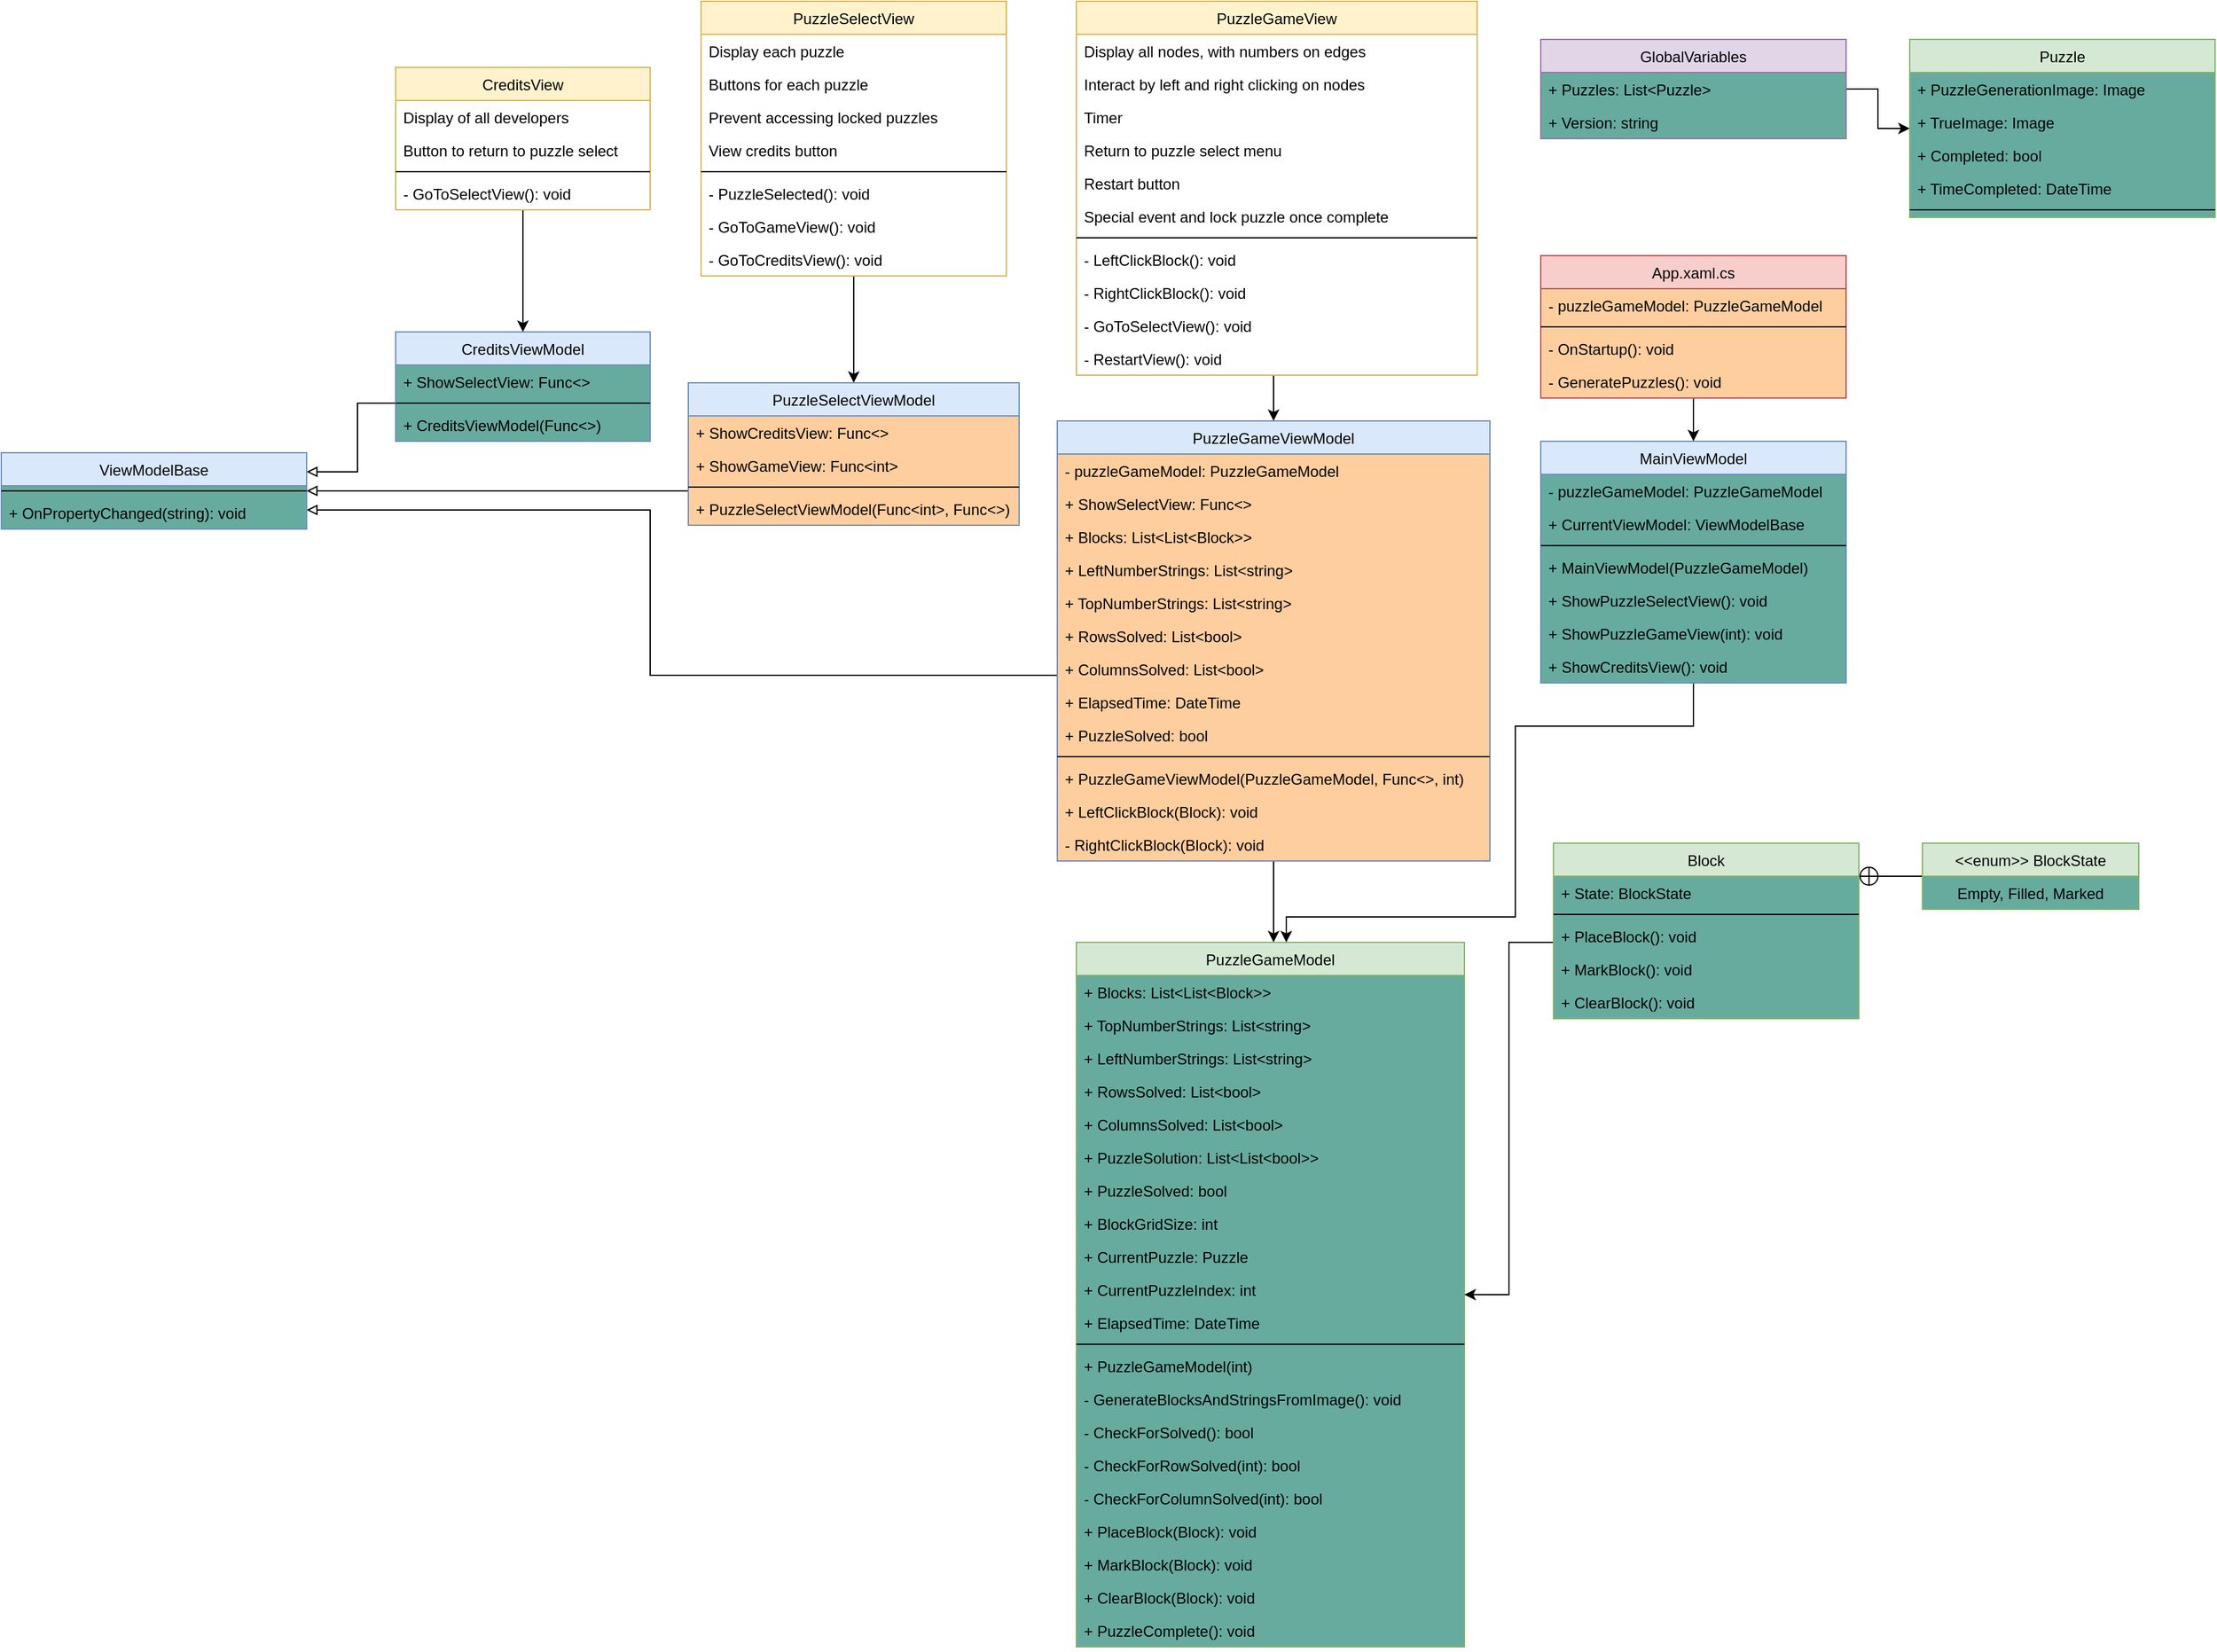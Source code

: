 <mxfile version="14.1.8" type="device"><diagram id="C5RBs43oDa-KdzZeNtuy" name="Page-1"><mxGraphModel dx="2822" dy="833" grid="1" gridSize="10" guides="1" tooltips="1" connect="1" arrows="1" fold="1" page="1" pageScale="1" pageWidth="1400" pageHeight="850" math="0" shadow="0"><root><mxCell id="WIyWlLk6GJQsqaUBKTNV-0"/><mxCell id="WIyWlLk6GJQsqaUBKTNV-1" parent="WIyWlLk6GJQsqaUBKTNV-0"/><mxCell id="A2Olrte9TeR_grcELRQv-78" style="edgeStyle=orthogonalEdgeStyle;rounded=0;orthogonalLoop=1;jettySize=auto;html=1;endArrow=classic;endFill=1;fontColor=#000000;" parent="WIyWlLk6GJQsqaUBKTNV-1" source="zkfFHV4jXpPFQw0GAbJ--17" target="A2Olrte9TeR_grcELRQv-28" edge="1"><mxGeometry relative="1" as="geometry"/></mxCell><mxCell id="zkfFHV4jXpPFQw0GAbJ--17" value="PuzzleSelectView" style="swimlane;fontStyle=0;align=center;verticalAlign=top;childLayout=stackLayout;horizontal=1;startSize=26;horizontalStack=0;resizeParent=1;resizeLast=0;collapsible=1;marginBottom=0;rounded=0;shadow=0;strokeWidth=1;fillColor=#fff2cc;strokeColor=#d6b656;swimlaneFillColor=#FFFFFF;fontColor=#000000;" parent="WIyWlLk6GJQsqaUBKTNV-1" vertex="1"><mxGeometry x="280" y="10" width="240" height="216" as="geometry"><mxRectangle x="550" y="140" width="160" height="26" as="alternateBounds"/></mxGeometry></mxCell><mxCell id="A2Olrte9TeR_grcELRQv-19" value="Display each puzzle" style="text;align=left;verticalAlign=top;spacingLeft=4;spacingRight=4;overflow=hidden;rotatable=0;points=[[0,0.5],[1,0.5]];portConstraint=eastwest;rounded=0;shadow=0;html=0;fontColor=#000000;" parent="zkfFHV4jXpPFQw0GAbJ--17" vertex="1"><mxGeometry y="26" width="240" height="26" as="geometry"/></mxCell><mxCell id="zkfFHV4jXpPFQw0GAbJ--22" value="Buttons for each puzzle" style="text;align=left;verticalAlign=top;spacingLeft=4;spacingRight=4;overflow=hidden;rotatable=0;points=[[0,0.5],[1,0.5]];portConstraint=eastwest;rounded=0;shadow=0;html=0;fontColor=#000000;" parent="zkfFHV4jXpPFQw0GAbJ--17" vertex="1"><mxGeometry y="52" width="240" height="26" as="geometry"/></mxCell><mxCell id="A2Olrte9TeR_grcELRQv-10" value="Prevent accessing locked puzzles" style="text;align=left;verticalAlign=top;spacingLeft=4;spacingRight=4;overflow=hidden;rotatable=0;points=[[0,0.5],[1,0.5]];portConstraint=eastwest;rounded=0;shadow=0;html=0;fontColor=#000000;" parent="zkfFHV4jXpPFQw0GAbJ--17" vertex="1"><mxGeometry y="78" width="240" height="26" as="geometry"/></mxCell><mxCell id="A2Olrte9TeR_grcELRQv-9" value="View credits button" style="text;align=left;verticalAlign=top;spacingLeft=4;spacingRight=4;overflow=hidden;rotatable=0;points=[[0,0.5],[1,0.5]];portConstraint=eastwest;rounded=0;shadow=0;html=0;fontColor=#000000;" parent="zkfFHV4jXpPFQw0GAbJ--17" vertex="1"><mxGeometry y="104" width="240" height="26" as="geometry"/></mxCell><mxCell id="zkfFHV4jXpPFQw0GAbJ--23" value="" style="line;html=1;strokeWidth=1;align=left;verticalAlign=middle;spacingTop=-1;spacingLeft=3;spacingRight=3;rotatable=0;labelPosition=right;points=[];portConstraint=eastwest;fontColor=#000000;" parent="zkfFHV4jXpPFQw0GAbJ--17" vertex="1"><mxGeometry y="130" width="240" height="8" as="geometry"/></mxCell><mxCell id="A2Olrte9TeR_grcELRQv-31" value="- PuzzleSelected(): void" style="text;align=left;verticalAlign=top;spacingLeft=4;spacingRight=4;overflow=hidden;rotatable=0;points=[[0,0.5],[1,0.5]];portConstraint=eastwest;rounded=0;shadow=0;html=0;fontColor=#000000;" parent="zkfFHV4jXpPFQw0GAbJ--17" vertex="1"><mxGeometry y="138" width="240" height="26" as="geometry"/></mxCell><mxCell id="FOwEq_T3VrUJt2BuHE4M-60" value="- GoToGameView(): void" style="text;align=left;verticalAlign=top;spacingLeft=4;spacingRight=4;overflow=hidden;rotatable=0;points=[[0,0.5],[1,0.5]];portConstraint=eastwest;rounded=0;shadow=0;html=0;fontColor=#000000;" parent="zkfFHV4jXpPFQw0GAbJ--17" vertex="1"><mxGeometry y="164" width="240" height="26" as="geometry"/></mxCell><mxCell id="FOwEq_T3VrUJt2BuHE4M-59" value="- GoToCreditsView(): void" style="text;align=left;verticalAlign=top;spacingLeft=4;spacingRight=4;overflow=hidden;rotatable=0;points=[[0,0.5],[1,0.5]];portConstraint=eastwest;rounded=0;shadow=0;html=0;fontColor=#000000;" parent="zkfFHV4jXpPFQw0GAbJ--17" vertex="1"><mxGeometry y="190" width="240" height="26" as="geometry"/></mxCell><mxCell id="FOwEq_T3VrUJt2BuHE4M-18" style="edgeStyle=orthogonalEdgeStyle;rounded=0;orthogonalLoop=1;jettySize=auto;html=1;entryX=1;entryY=0.25;entryDx=0;entryDy=0;endArrow=block;endFill=0;" parent="WIyWlLk6GJQsqaUBKTNV-1" source="A2Olrte9TeR_grcELRQv-0" target="FOwEq_T3VrUJt2BuHE4M-5" edge="1"><mxGeometry relative="1" as="geometry"><Array as="points"><mxPoint x="10" y="326"/><mxPoint x="10" y="380"/></Array></mxGeometry></mxCell><mxCell id="A2Olrte9TeR_grcELRQv-0" value="CreditsViewModel" style="swimlane;fontStyle=0;align=center;verticalAlign=top;childLayout=stackLayout;horizontal=1;startSize=26;horizontalStack=0;resizeParent=1;resizeLast=0;collapsible=1;marginBottom=0;rounded=0;shadow=0;strokeWidth=1;fillColor=#dae8fc;strokeColor=#6c8ebf;swimlaneFillColor=#67AB9F;fontColor=#000000;" parent="WIyWlLk6GJQsqaUBKTNV-1" vertex="1"><mxGeometry x="40" y="270" width="200" height="86" as="geometry"><mxRectangle x="550" y="140" width="160" height="26" as="alternateBounds"/></mxGeometry></mxCell><mxCell id="FOwEq_T3VrUJt2BuHE4M-63" value="+ ShowSelectView: Func&lt;&gt;" style="text;align=left;verticalAlign=top;spacingLeft=4;spacingRight=4;overflow=hidden;rotatable=0;points=[[0,0.5],[1,0.5]];portConstraint=eastwest;rounded=0;shadow=0;html=0;fontColor=#000000;" parent="A2Olrte9TeR_grcELRQv-0" vertex="1"><mxGeometry y="26" width="200" height="26" as="geometry"/></mxCell><mxCell id="A2Olrte9TeR_grcELRQv-6" value="" style="line;html=1;strokeWidth=1;align=left;verticalAlign=middle;spacingTop=-1;spacingLeft=3;spacingRight=3;rotatable=0;labelPosition=right;points=[];portConstraint=eastwest;fontColor=#000000;" parent="A2Olrte9TeR_grcELRQv-0" vertex="1"><mxGeometry y="52" width="200" height="8" as="geometry"/></mxCell><mxCell id="FOwEq_T3VrUJt2BuHE4M-41" value="+ CreditsViewModel(Func&lt;&gt;)" style="text;align=left;verticalAlign=top;spacingLeft=4;spacingRight=4;overflow=hidden;rotatable=0;points=[[0,0.5],[1,0.5]];portConstraint=eastwest;rounded=0;shadow=0;html=0;fontColor=#000000;" parent="A2Olrte9TeR_grcELRQv-0" vertex="1"><mxGeometry y="60" width="200" height="26" as="geometry"/></mxCell><mxCell id="A2Olrte9TeR_grcELRQv-77" style="edgeStyle=orthogonalEdgeStyle;rounded=0;orthogonalLoop=1;jettySize=auto;html=1;endArrow=classic;endFill=1;fontColor=#000000;" parent="WIyWlLk6GJQsqaUBKTNV-1" source="A2Olrte9TeR_grcELRQv-12" target="A2Olrte9TeR_grcELRQv-0" edge="1"><mxGeometry relative="1" as="geometry"/></mxCell><mxCell id="A2Olrte9TeR_grcELRQv-12" value="CreditsView" style="swimlane;fontStyle=0;align=center;verticalAlign=top;childLayout=stackLayout;horizontal=1;startSize=26;horizontalStack=0;resizeParent=1;resizeLast=0;collapsible=1;marginBottom=0;rounded=0;shadow=0;strokeWidth=1;fillColor=#fff2cc;strokeColor=#d6b656;swimlaneFillColor=#FFFFFF;fontColor=#000000;" parent="WIyWlLk6GJQsqaUBKTNV-1" vertex="1"><mxGeometry x="40" y="62" width="200" height="112" as="geometry"><mxRectangle x="550" y="140" width="160" height="26" as="alternateBounds"/></mxGeometry></mxCell><mxCell id="A2Olrte9TeR_grcELRQv-18" value="Display of all developers" style="text;align=left;verticalAlign=top;spacingLeft=4;spacingRight=4;overflow=hidden;rotatable=0;points=[[0,0.5],[1,0.5]];portConstraint=eastwest;rounded=0;shadow=0;html=0;fontColor=#000000;" parent="A2Olrte9TeR_grcELRQv-12" vertex="1"><mxGeometry y="26" width="200" height="26" as="geometry"/></mxCell><mxCell id="A2Olrte9TeR_grcELRQv-13" value="Button to return to puzzle select" style="text;align=left;verticalAlign=top;spacingLeft=4;spacingRight=4;overflow=hidden;rotatable=0;points=[[0,0.5],[1,0.5]];portConstraint=eastwest;rounded=0;shadow=0;html=0;fontColor=#000000;" parent="A2Olrte9TeR_grcELRQv-12" vertex="1"><mxGeometry y="52" width="200" height="26" as="geometry"/></mxCell><mxCell id="A2Olrte9TeR_grcELRQv-17" value="" style="line;html=1;strokeWidth=1;align=left;verticalAlign=middle;spacingTop=-1;spacingLeft=3;spacingRight=3;rotatable=0;labelPosition=right;points=[];portConstraint=eastwest;fontColor=#000000;" parent="A2Olrte9TeR_grcELRQv-12" vertex="1"><mxGeometry y="78" width="200" height="8" as="geometry"/></mxCell><mxCell id="FOwEq_T3VrUJt2BuHE4M-58" value="- GoToSelectView(): void" style="text;align=left;verticalAlign=top;spacingLeft=4;spacingRight=4;overflow=hidden;rotatable=0;points=[[0,0.5],[1,0.5]];portConstraint=eastwest;rounded=0;shadow=0;html=0;fontColor=#000000;" parent="A2Olrte9TeR_grcELRQv-12" vertex="1"><mxGeometry y="86" width="200" height="26" as="geometry"/></mxCell><mxCell id="A2Olrte9TeR_grcELRQv-74" style="edgeStyle=orthogonalEdgeStyle;rounded=0;orthogonalLoop=1;jettySize=auto;html=1;endArrow=classic;endFill=1;fontColor=#000000;" parent="WIyWlLk6GJQsqaUBKTNV-1" source="A2Olrte9TeR_grcELRQv-20" target="A2Olrte9TeR_grcELRQv-34" edge="1"><mxGeometry relative="1" as="geometry"><Array as="points"><mxPoint x="730" y="320"/><mxPoint x="730" y="320"/></Array></mxGeometry></mxCell><mxCell id="A2Olrte9TeR_grcELRQv-20" value="PuzzleGameView" style="swimlane;fontStyle=0;align=center;verticalAlign=top;childLayout=stackLayout;horizontal=1;startSize=26;horizontalStack=0;resizeParent=1;resizeLast=0;collapsible=1;marginBottom=0;rounded=0;shadow=0;strokeWidth=1;fillColor=#fff2cc;strokeColor=#d6b656;swimlaneFillColor=#FFFFFF;fontColor=#000000;" parent="WIyWlLk6GJQsqaUBKTNV-1" vertex="1"><mxGeometry x="575" y="10" width="315" height="294" as="geometry"><mxRectangle x="550" y="140" width="160" height="26" as="alternateBounds"/></mxGeometry></mxCell><mxCell id="A2Olrte9TeR_grcELRQv-21" value="Display all nodes, with numbers on edges" style="text;align=left;verticalAlign=top;spacingLeft=4;spacingRight=4;overflow=hidden;rotatable=0;points=[[0,0.5],[1,0.5]];portConstraint=eastwest;rounded=0;shadow=0;html=0;fontColor=#000000;" parent="A2Olrte9TeR_grcELRQv-20" vertex="1"><mxGeometry y="26" width="315" height="26" as="geometry"/></mxCell><mxCell id="A2Olrte9TeR_grcELRQv-22" value="Interact by left and right clicking on nodes" style="text;align=left;verticalAlign=top;spacingLeft=4;spacingRight=4;overflow=hidden;rotatable=0;points=[[0,0.5],[1,0.5]];portConstraint=eastwest;rounded=0;shadow=0;html=0;fontColor=#000000;" parent="A2Olrte9TeR_grcELRQv-20" vertex="1"><mxGeometry y="52" width="315" height="26" as="geometry"/></mxCell><mxCell id="A2Olrte9TeR_grcELRQv-23" value="Timer" style="text;align=left;verticalAlign=top;spacingLeft=4;spacingRight=4;overflow=hidden;rotatable=0;points=[[0,0.5],[1,0.5]];portConstraint=eastwest;rounded=0;shadow=0;html=0;fontColor=#000000;" parent="A2Olrte9TeR_grcELRQv-20" vertex="1"><mxGeometry y="78" width="315" height="26" as="geometry"/></mxCell><mxCell id="A2Olrte9TeR_grcELRQv-24" value="Return to puzzle select menu" style="text;align=left;verticalAlign=top;spacingLeft=4;spacingRight=4;overflow=hidden;rotatable=0;points=[[0,0.5],[1,0.5]];portConstraint=eastwest;rounded=0;shadow=0;html=0;fontColor=#000000;" parent="A2Olrte9TeR_grcELRQv-20" vertex="1"><mxGeometry y="104" width="315" height="26" as="geometry"/></mxCell><mxCell id="A2Olrte9TeR_grcELRQv-25" value="Restart button" style="text;align=left;verticalAlign=top;spacingLeft=4;spacingRight=4;overflow=hidden;rotatable=0;points=[[0,0.5],[1,0.5]];portConstraint=eastwest;rounded=0;shadow=0;html=0;fontColor=#000000;" parent="A2Olrte9TeR_grcELRQv-20" vertex="1"><mxGeometry y="130" width="315" height="26" as="geometry"/></mxCell><mxCell id="A2Olrte9TeR_grcELRQv-27" value="Special event and lock puzzle once complete" style="text;align=left;verticalAlign=top;spacingLeft=4;spacingRight=4;overflow=hidden;rotatable=0;points=[[0,0.5],[1,0.5]];portConstraint=eastwest;rounded=0;shadow=0;html=0;fontColor=#000000;" parent="A2Olrte9TeR_grcELRQv-20" vertex="1"><mxGeometry y="156" width="315" height="26" as="geometry"/></mxCell><mxCell id="A2Olrte9TeR_grcELRQv-26" value="" style="line;html=1;strokeWidth=1;align=left;verticalAlign=middle;spacingTop=-1;spacingLeft=3;spacingRight=3;rotatable=0;labelPosition=right;points=[];portConstraint=eastwest;fontColor=#000000;" parent="A2Olrte9TeR_grcELRQv-20" vertex="1"><mxGeometry y="182" width="315" height="8" as="geometry"/></mxCell><mxCell id="A2Olrte9TeR_grcELRQv-47" value="- LeftClickBlock(): void" style="text;align=left;verticalAlign=top;spacingLeft=4;spacingRight=4;overflow=hidden;rotatable=0;points=[[0,0.5],[1,0.5]];portConstraint=eastwest;rounded=0;shadow=0;html=0;fontColor=#000000;" parent="A2Olrte9TeR_grcELRQv-20" vertex="1"><mxGeometry y="190" width="315" height="26" as="geometry"/></mxCell><mxCell id="A2Olrte9TeR_grcELRQv-48" value="- RightClickBlock(): void" style="text;align=left;verticalAlign=top;spacingLeft=4;spacingRight=4;overflow=hidden;rotatable=0;points=[[0,0.5],[1,0.5]];portConstraint=eastwest;rounded=0;shadow=0;html=0;fontColor=#000000;" parent="A2Olrte9TeR_grcELRQv-20" vertex="1"><mxGeometry y="216" width="315" height="26" as="geometry"/></mxCell><mxCell id="FOwEq_T3VrUJt2BuHE4M-61" value="- GoToSelectView(): void" style="text;align=left;verticalAlign=top;spacingLeft=4;spacingRight=4;overflow=hidden;rotatable=0;points=[[0,0.5],[1,0.5]];portConstraint=eastwest;rounded=0;shadow=0;html=0;fontColor=#000000;" parent="A2Olrte9TeR_grcELRQv-20" vertex="1"><mxGeometry y="242" width="315" height="26" as="geometry"/></mxCell><mxCell id="FOwEq_T3VrUJt2BuHE4M-62" value="- RestartView(): void" style="text;align=left;verticalAlign=top;spacingLeft=4;spacingRight=4;overflow=hidden;rotatable=0;points=[[0,0.5],[1,0.5]];portConstraint=eastwest;rounded=0;shadow=0;html=0;fontColor=#000000;" parent="A2Olrte9TeR_grcELRQv-20" vertex="1"><mxGeometry y="268" width="315" height="26" as="geometry"/></mxCell><mxCell id="FOwEq_T3VrUJt2BuHE4M-15" style="edgeStyle=orthogonalEdgeStyle;rounded=0;orthogonalLoop=1;jettySize=auto;html=1;endArrow=block;endFill=0;" parent="WIyWlLk6GJQsqaUBKTNV-1" source="A2Olrte9TeR_grcELRQv-28" target="FOwEq_T3VrUJt2BuHE4M-5" edge="1"><mxGeometry relative="1" as="geometry"><Array as="points"><mxPoint x="180" y="395"/><mxPoint x="180" y="395"/></Array></mxGeometry></mxCell><mxCell id="A2Olrte9TeR_grcELRQv-28" value="PuzzleSelectViewModel" style="swimlane;fontStyle=0;align=center;verticalAlign=top;childLayout=stackLayout;horizontal=1;startSize=26;horizontalStack=0;resizeParent=1;resizeLast=0;collapsible=1;marginBottom=0;rounded=0;shadow=0;strokeWidth=1;fillColor=#dae8fc;strokeColor=#6c8ebf;swimlaneFillColor=#FFCE9F;fontColor=#000000;" parent="WIyWlLk6GJQsqaUBKTNV-1" vertex="1"><mxGeometry x="270" y="310" width="260" height="112" as="geometry"><mxRectangle x="550" y="140" width="160" height="26" as="alternateBounds"/></mxGeometry></mxCell><mxCell id="FOwEq_T3VrUJt2BuHE4M-65" value="+ ShowCreditsView: Func&lt;&gt;" style="text;align=left;verticalAlign=top;spacingLeft=4;spacingRight=4;overflow=hidden;rotatable=0;points=[[0,0.5],[1,0.5]];portConstraint=eastwest;rounded=0;shadow=0;html=0;fontColor=#000000;" parent="A2Olrte9TeR_grcELRQv-28" vertex="1"><mxGeometry y="26" width="260" height="26" as="geometry"/></mxCell><mxCell id="FOwEq_T3VrUJt2BuHE4M-64" value="+ ShowGameView: Func&lt;int&gt;" style="text;align=left;verticalAlign=top;spacingLeft=4;spacingRight=4;overflow=hidden;rotatable=0;points=[[0,0.5],[1,0.5]];portConstraint=eastwest;rounded=0;shadow=0;html=0;fontColor=#000000;" parent="A2Olrte9TeR_grcELRQv-28" vertex="1"><mxGeometry y="52" width="260" height="26" as="geometry"/></mxCell><mxCell id="A2Olrte9TeR_grcELRQv-30" value="" style="line;html=1;strokeWidth=1;align=left;verticalAlign=middle;spacingTop=-1;spacingLeft=3;spacingRight=3;rotatable=0;labelPosition=right;points=[];portConstraint=eastwest;fontColor=#000000;" parent="A2Olrte9TeR_grcELRQv-28" vertex="1"><mxGeometry y="78" width="260" height="8" as="geometry"/></mxCell><mxCell id="FOwEq_T3VrUJt2BuHE4M-27" value="+ PuzzleSelectViewModel(Func&lt;int&gt;, Func&lt;&gt;)" style="text;align=left;verticalAlign=top;spacingLeft=4;spacingRight=4;overflow=hidden;rotatable=0;points=[[0,0.5],[1,0.5]];portConstraint=eastwest;rounded=0;shadow=0;html=0;fontColor=#000000;" parent="A2Olrte9TeR_grcELRQv-28" vertex="1"><mxGeometry y="86" width="260" height="26" as="geometry"/></mxCell><mxCell id="A2Olrte9TeR_grcELRQv-75" style="edgeStyle=orthogonalEdgeStyle;rounded=0;orthogonalLoop=1;jettySize=auto;html=1;endArrow=classic;endFill=1;fontColor=#000000;" parent="WIyWlLk6GJQsqaUBKTNV-1" source="A2Olrte9TeR_grcELRQv-34" target="A2Olrte9TeR_grcELRQv-41" edge="1"><mxGeometry relative="1" as="geometry"><Array as="points"><mxPoint x="728" y="640"/><mxPoint x="728" y="640"/></Array></mxGeometry></mxCell><mxCell id="FOwEq_T3VrUJt2BuHE4M-17" style="edgeStyle=orthogonalEdgeStyle;rounded=0;orthogonalLoop=1;jettySize=auto;html=1;endArrow=block;endFill=0;" parent="WIyWlLk6GJQsqaUBKTNV-1" source="A2Olrte9TeR_grcELRQv-34" target="FOwEq_T3VrUJt2BuHE4M-5" edge="1"><mxGeometry relative="1" as="geometry"><mxPoint x="190" y="420" as="targetPoint"/><Array as="points"><mxPoint x="240" y="540"/><mxPoint x="240" y="410"/></Array></mxGeometry></mxCell><mxCell id="A2Olrte9TeR_grcELRQv-34" value="PuzzleGameViewModel" style="swimlane;fontStyle=0;align=center;verticalAlign=top;childLayout=stackLayout;horizontal=1;startSize=26;horizontalStack=0;resizeParent=1;resizeLast=0;collapsible=1;marginBottom=0;rounded=0;shadow=0;strokeWidth=1;fillColor=#dae8fc;strokeColor=#6c8ebf;swimlaneFillColor=#FFCE9F;fontColor=#000000;" parent="WIyWlLk6GJQsqaUBKTNV-1" vertex="1"><mxGeometry x="560" y="340" width="340" height="346" as="geometry"><mxRectangle x="550" y="140" width="160" height="26" as="alternateBounds"/></mxGeometry></mxCell><mxCell id="FOwEq_T3VrUJt2BuHE4M-77" value="- puzzleGameModel: PuzzleGameModel" style="text;align=left;verticalAlign=top;spacingLeft=4;spacingRight=4;overflow=hidden;rotatable=0;points=[[0,0.5],[1,0.5]];portConstraint=eastwest;rounded=0;shadow=0;html=0;fontColor=#000000;" parent="A2Olrte9TeR_grcELRQv-34" vertex="1"><mxGeometry y="26" width="340" height="26" as="geometry"/></mxCell><mxCell id="FOwEq_T3VrUJt2BuHE4M-74" value="+ ShowSelectView: Func&lt;&gt;" style="text;align=left;verticalAlign=top;spacingLeft=4;spacingRight=4;overflow=hidden;rotatable=0;points=[[0,0.5],[1,0.5]];portConstraint=eastwest;rounded=0;shadow=0;html=0;fontColor=#000000;" parent="A2Olrte9TeR_grcELRQv-34" vertex="1"><mxGeometry y="52" width="340" height="26" as="geometry"/></mxCell><mxCell id="A2Olrte9TeR_grcELRQv-40" value="+ Blocks: List&lt;List&lt;Block&gt;&gt;" style="text;align=left;verticalAlign=top;spacingLeft=4;spacingRight=4;overflow=hidden;rotatable=0;points=[[0,0.5],[1,0.5]];portConstraint=eastwest;rounded=0;shadow=0;html=0;fontColor=#000000;" parent="A2Olrte9TeR_grcELRQv-34" vertex="1"><mxGeometry y="78" width="340" height="26" as="geometry"/></mxCell><mxCell id="FOwEq_T3VrUJt2BuHE4M-85" value="+ LeftNumberStrings: List&lt;string&gt;" style="text;align=left;verticalAlign=top;spacingLeft=4;spacingRight=4;overflow=hidden;rotatable=0;points=[[0,0.5],[1,0.5]];portConstraint=eastwest;rounded=0;shadow=0;html=0;fontColor=#000000;" parent="A2Olrte9TeR_grcELRQv-34" vertex="1"><mxGeometry y="104" width="340" height="26" as="geometry"/></mxCell><mxCell id="FOwEq_T3VrUJt2BuHE4M-84" value="+ TopNumberStrings: List&lt;string&gt;" style="text;align=left;verticalAlign=top;spacingLeft=4;spacingRight=4;overflow=hidden;rotatable=0;points=[[0,0.5],[1,0.5]];portConstraint=eastwest;rounded=0;shadow=0;html=0;fontColor=#000000;" parent="A2Olrte9TeR_grcELRQv-34" vertex="1"><mxGeometry y="130" width="340" height="26" as="geometry"/></mxCell><mxCell id="FOwEq_T3VrUJt2BuHE4M-88" value="+ RowsSolved: List&lt;bool&gt;" style="text;align=left;verticalAlign=top;spacingLeft=4;spacingRight=4;overflow=hidden;rotatable=0;points=[[0,0.5],[1,0.5]];portConstraint=eastwest;rounded=0;shadow=0;html=0;fontColor=#000000;" parent="A2Olrte9TeR_grcELRQv-34" vertex="1"><mxGeometry y="156" width="340" height="26" as="geometry"/></mxCell><mxCell id="FOwEq_T3VrUJt2BuHE4M-89" value="+ ColumnsSolved: List&lt;bool&gt;" style="text;align=left;verticalAlign=top;spacingLeft=4;spacingRight=4;overflow=hidden;rotatable=0;points=[[0,0.5],[1,0.5]];portConstraint=eastwest;rounded=0;shadow=0;html=0;fontColor=#000000;" parent="A2Olrte9TeR_grcELRQv-34" vertex="1"><mxGeometry y="182" width="340" height="26" as="geometry"/></mxCell><mxCell id="A2Olrte9TeR_grcELRQv-35" value="+ ElapsedTime: DateTime" style="text;align=left;verticalAlign=top;spacingLeft=4;spacingRight=4;overflow=hidden;rotatable=0;points=[[0,0.5],[1,0.5]];portConstraint=eastwest;rounded=0;shadow=0;html=0;fontColor=#000000;" parent="A2Olrte9TeR_grcELRQv-34" vertex="1"><mxGeometry y="208" width="340" height="26" as="geometry"/></mxCell><mxCell id="A2Olrte9TeR_grcELRQv-37" value="+ PuzzleSolved: bool" style="text;align=left;verticalAlign=top;spacingLeft=4;spacingRight=4;overflow=hidden;rotatable=0;points=[[0,0.5],[1,0.5]];portConstraint=eastwest;rounded=0;shadow=0;html=0;fontColor=#000000;" parent="A2Olrte9TeR_grcELRQv-34" vertex="1"><mxGeometry y="234" width="340" height="26" as="geometry"/></mxCell><mxCell id="A2Olrte9TeR_grcELRQv-38" value="" style="line;html=1;strokeWidth=1;align=left;verticalAlign=middle;spacingTop=-1;spacingLeft=3;spacingRight=3;rotatable=0;labelPosition=right;points=[];portConstraint=eastwest;fontColor=#000000;" parent="A2Olrte9TeR_grcELRQv-34" vertex="1"><mxGeometry y="260" width="340" height="8" as="geometry"/></mxCell><mxCell id="FOwEq_T3VrUJt2BuHE4M-3" value="+ PuzzleGameViewModel(PuzzleGameModel, Func&lt;&gt;, int)" style="text;align=left;verticalAlign=top;spacingLeft=4;spacingRight=4;overflow=hidden;rotatable=0;points=[[0,0.5],[1,0.5]];portConstraint=eastwest;rounded=0;shadow=0;html=0;fontColor=#000000;" parent="A2Olrte9TeR_grcELRQv-34" vertex="1"><mxGeometry y="268" width="340" height="26" as="geometry"/></mxCell><mxCell id="FOwEq_T3VrUJt2BuHE4M-31" value="+ LeftClickBlock(Block): void" style="text;align=left;verticalAlign=top;spacingLeft=4;spacingRight=4;overflow=hidden;rotatable=0;points=[[0,0.5],[1,0.5]];portConstraint=eastwest;rounded=0;shadow=0;html=0;fontColor=#000000;" parent="A2Olrte9TeR_grcELRQv-34" vertex="1"><mxGeometry y="294" width="340" height="26" as="geometry"/></mxCell><mxCell id="FOwEq_T3VrUJt2BuHE4M-4" value="- RightClickBlock(Block): void" style="text;align=left;verticalAlign=top;spacingLeft=4;spacingRight=4;overflow=hidden;rotatable=0;points=[[0,0.5],[1,0.5]];portConstraint=eastwest;rounded=0;shadow=0;html=0;fontColor=#000000;" parent="A2Olrte9TeR_grcELRQv-34" vertex="1"><mxGeometry y="320" width="340" height="26" as="geometry"/></mxCell><mxCell id="A2Olrte9TeR_grcELRQv-41" value="PuzzleGameModel" style="swimlane;fontStyle=0;align=center;verticalAlign=top;childLayout=stackLayout;horizontal=1;startSize=26;horizontalStack=0;resizeParent=1;resizeLast=0;collapsible=1;marginBottom=0;rounded=0;shadow=0;strokeWidth=1;fillColor=#d5e8d4;strokeColor=#82b366;swimlaneFillColor=#67AB9F;fontColor=#000000;" parent="WIyWlLk6GJQsqaUBKTNV-1" vertex="1"><mxGeometry x="575" y="750" width="305" height="554" as="geometry"><mxRectangle x="550" y="140" width="160" height="26" as="alternateBounds"/></mxGeometry></mxCell><mxCell id="A2Olrte9TeR_grcELRQv-42" value="+ Blocks: List&lt;List&lt;Block&gt;&gt;" style="text;align=left;verticalAlign=top;spacingLeft=4;spacingRight=4;overflow=hidden;rotatable=0;points=[[0,0.5],[1,0.5]];portConstraint=eastwest;rounded=0;shadow=0;html=0;fontColor=#000000;" parent="A2Olrte9TeR_grcELRQv-41" vertex="1"><mxGeometry y="26" width="305" height="26" as="geometry"/></mxCell><mxCell id="FOwEq_T3VrUJt2BuHE4M-87" value="+ TopNumberStrings: List&lt;string&gt;" style="text;align=left;verticalAlign=top;spacingLeft=4;spacingRight=4;overflow=hidden;rotatable=0;points=[[0,0.5],[1,0.5]];portConstraint=eastwest;rounded=0;shadow=0;html=0;fontColor=#000000;" parent="A2Olrte9TeR_grcELRQv-41" vertex="1"><mxGeometry y="52" width="305" height="26" as="geometry"/></mxCell><mxCell id="FOwEq_T3VrUJt2BuHE4M-86" value="+ LeftNumberStrings: List&lt;string&gt;" style="text;align=left;verticalAlign=top;spacingLeft=4;spacingRight=4;overflow=hidden;rotatable=0;points=[[0,0.5],[1,0.5]];portConstraint=eastwest;rounded=0;shadow=0;html=0;fontColor=#000000;" parent="A2Olrte9TeR_grcELRQv-41" vertex="1"><mxGeometry y="78" width="305" height="26" as="geometry"/></mxCell><mxCell id="FOwEq_T3VrUJt2BuHE4M-90" value="+ RowsSolved: List&lt;bool&gt;" style="text;align=left;verticalAlign=top;spacingLeft=4;spacingRight=4;overflow=hidden;rotatable=0;points=[[0,0.5],[1,0.5]];portConstraint=eastwest;rounded=0;shadow=0;html=0;fontColor=#000000;" parent="A2Olrte9TeR_grcELRQv-41" vertex="1"><mxGeometry y="104" width="305" height="26" as="geometry"/></mxCell><mxCell id="FOwEq_T3VrUJt2BuHE4M-91" value="+ ColumnsSolved: List&lt;bool&gt;" style="text;align=left;verticalAlign=top;spacingLeft=4;spacingRight=4;overflow=hidden;rotatable=0;points=[[0,0.5],[1,0.5]];portConstraint=eastwest;rounded=0;shadow=0;html=0;fontColor=#000000;" parent="A2Olrte9TeR_grcELRQv-41" vertex="1"><mxGeometry y="130" width="305" height="26" as="geometry"/></mxCell><mxCell id="A2Olrte9TeR_grcELRQv-61" value="+ PuzzleSolution: List&lt;List&lt;bool&gt;&gt;" style="text;align=left;verticalAlign=top;spacingLeft=4;spacingRight=4;overflow=hidden;rotatable=0;points=[[0,0.5],[1,0.5]];portConstraint=eastwest;rounded=0;shadow=0;html=0;fontColor=#000000;" parent="A2Olrte9TeR_grcELRQv-41" vertex="1"><mxGeometry y="156" width="305" height="26" as="geometry"/></mxCell><mxCell id="FOwEq_T3VrUJt2BuHE4M-92" value="+ PuzzleSolved: bool" style="text;align=left;verticalAlign=top;spacingLeft=4;spacingRight=4;overflow=hidden;rotatable=0;points=[[0,0.5],[1,0.5]];portConstraint=eastwest;rounded=0;shadow=0;html=0;fontColor=#000000;" parent="A2Olrte9TeR_grcELRQv-41" vertex="1"><mxGeometry y="182" width="305" height="26" as="geometry"/></mxCell><mxCell id="A2Olrte9TeR_grcELRQv-51" value="+ BlockGridSize: int" style="text;align=left;verticalAlign=top;spacingLeft=4;spacingRight=4;overflow=hidden;rotatable=0;points=[[0,0.5],[1,0.5]];portConstraint=eastwest;rounded=0;shadow=0;html=0;fontColor=#000000;" parent="A2Olrte9TeR_grcELRQv-41" vertex="1"><mxGeometry y="208" width="305" height="26" as="geometry"/></mxCell><mxCell id="FOwEq_T3VrUJt2BuHE4M-78" value="+ CurrentPuzzle: Puzzle" style="text;align=left;verticalAlign=top;spacingLeft=4;spacingRight=4;overflow=hidden;rotatable=0;points=[[0,0.5],[1,0.5]];portConstraint=eastwest;rounded=0;shadow=0;html=0;fontColor=#000000;" parent="A2Olrte9TeR_grcELRQv-41" vertex="1"><mxGeometry y="234" width="305" height="26" as="geometry"/></mxCell><mxCell id="FOwEq_T3VrUJt2BuHE4M-79" value="+ CurrentPuzzleIndex: int" style="text;align=left;verticalAlign=top;spacingLeft=4;spacingRight=4;overflow=hidden;rotatable=0;points=[[0,0.5],[1,0.5]];portConstraint=eastwest;rounded=0;shadow=0;html=0;fontColor=#000000;" parent="A2Olrte9TeR_grcELRQv-41" vertex="1"><mxGeometry y="260" width="305" height="26" as="geometry"/></mxCell><mxCell id="A2Olrte9TeR_grcELRQv-43" value="+ ElapsedTime: DateTime" style="text;align=left;verticalAlign=top;spacingLeft=4;spacingRight=4;overflow=hidden;rotatable=0;points=[[0,0.5],[1,0.5]];portConstraint=eastwest;rounded=0;shadow=0;html=0;fontColor=#000000;" parent="A2Olrte9TeR_grcELRQv-41" vertex="1"><mxGeometry y="286" width="305" height="26" as="geometry"/></mxCell><mxCell id="A2Olrte9TeR_grcELRQv-46" value="" style="line;html=1;strokeWidth=1;align=left;verticalAlign=middle;spacingTop=-1;spacingLeft=3;spacingRight=3;rotatable=0;labelPosition=right;points=[];portConstraint=eastwest;fontColor=#000000;" parent="A2Olrte9TeR_grcELRQv-41" vertex="1"><mxGeometry y="312" width="305" height="8" as="geometry"/></mxCell><mxCell id="AUk5v7FLitavYDwH9Q0L-10" value="+ PuzzleGameModel(int)" style="text;align=left;verticalAlign=top;spacingLeft=4;spacingRight=4;overflow=hidden;rotatable=0;points=[[0,0.5],[1,0.5]];portConstraint=eastwest;rounded=0;shadow=0;html=0;fontColor=#000000;" parent="A2Olrte9TeR_grcELRQv-41" vertex="1"><mxGeometry y="320" width="305" height="26" as="geometry"/></mxCell><mxCell id="A2Olrte9TeR_grcELRQv-50" value="- GenerateBlocksAndStringsFromImage(): void" style="text;align=left;verticalAlign=top;spacingLeft=4;spacingRight=4;overflow=hidden;rotatable=0;points=[[0,0.5],[1,0.5]];portConstraint=eastwest;rounded=0;shadow=0;html=0;fontColor=#000000;" parent="A2Olrte9TeR_grcELRQv-41" vertex="1"><mxGeometry y="346" width="305" height="26" as="geometry"/></mxCell><mxCell id="A2Olrte9TeR_grcELRQv-53" value="- CheckForSolved(): bool" style="text;align=left;verticalAlign=top;spacingLeft=4;spacingRight=4;overflow=hidden;rotatable=0;points=[[0,0.5],[1,0.5]];portConstraint=eastwest;rounded=0;shadow=0;html=0;fontColor=#000000;" parent="A2Olrte9TeR_grcELRQv-41" vertex="1"><mxGeometry y="372" width="305" height="26" as="geometry"/></mxCell><mxCell id="FOwEq_T3VrUJt2BuHE4M-93" value="- CheckForRowSolved(int): bool" style="text;align=left;verticalAlign=top;spacingLeft=4;spacingRight=4;overflow=hidden;rotatable=0;points=[[0,0.5],[1,0.5]];portConstraint=eastwest;rounded=0;shadow=0;html=0;fontColor=#000000;" parent="A2Olrte9TeR_grcELRQv-41" vertex="1"><mxGeometry y="398" width="305" height="26" as="geometry"/></mxCell><mxCell id="FOwEq_T3VrUJt2BuHE4M-94" value="- CheckForColumnSolved(int): bool" style="text;align=left;verticalAlign=top;spacingLeft=4;spacingRight=4;overflow=hidden;rotatable=0;points=[[0,0.5],[1,0.5]];portConstraint=eastwest;rounded=0;shadow=0;html=0;fontColor=#000000;" parent="A2Olrte9TeR_grcELRQv-41" vertex="1"><mxGeometry y="424" width="305" height="26" as="geometry"/></mxCell><mxCell id="FOwEq_T3VrUJt2BuHE4M-80" value="+ PlaceBlock(Block): void" style="text;align=left;verticalAlign=top;spacingLeft=4;spacingRight=4;overflow=hidden;rotatable=0;points=[[0,0.5],[1,0.5]];portConstraint=eastwest;rounded=0;shadow=0;html=0;fontColor=#000000;" parent="A2Olrte9TeR_grcELRQv-41" vertex="1"><mxGeometry y="450" width="305" height="26" as="geometry"/></mxCell><mxCell id="FOwEq_T3VrUJt2BuHE4M-81" value="+ MarkBlock(Block): void" style="text;align=left;verticalAlign=top;spacingLeft=4;spacingRight=4;overflow=hidden;rotatable=0;points=[[0,0.5],[1,0.5]];portConstraint=eastwest;rounded=0;shadow=0;html=0;fontColor=#000000;" parent="A2Olrte9TeR_grcELRQv-41" vertex="1"><mxGeometry y="476" width="305" height="26" as="geometry"/></mxCell><mxCell id="FOwEq_T3VrUJt2BuHE4M-82" value="+ ClearBlock(Block): void" style="text;align=left;verticalAlign=top;spacingLeft=4;spacingRight=4;overflow=hidden;rotatable=0;points=[[0,0.5],[1,0.5]];portConstraint=eastwest;rounded=0;shadow=0;html=0;fontColor=#000000;" parent="A2Olrte9TeR_grcELRQv-41" vertex="1"><mxGeometry y="502" width="305" height="26" as="geometry"/></mxCell><mxCell id="FOwEq_T3VrUJt2BuHE4M-83" value="+ PuzzleComplete(): void" style="text;align=left;verticalAlign=top;spacingLeft=4;spacingRight=4;overflow=hidden;rotatable=0;points=[[0,0.5],[1,0.5]];portConstraint=eastwest;rounded=0;shadow=0;html=0;fontColor=#000000;" parent="A2Olrte9TeR_grcELRQv-41" vertex="1"><mxGeometry y="528" width="305" height="26" as="geometry"/></mxCell><mxCell id="A2Olrte9TeR_grcELRQv-72" style="edgeStyle=orthogonalEdgeStyle;rounded=0;orthogonalLoop=1;jettySize=auto;html=1;endArrow=classic;endFill=1;fontColor=#000000;" parent="WIyWlLk6GJQsqaUBKTNV-1" source="A2Olrte9TeR_grcELRQv-54" target="A2Olrte9TeR_grcELRQv-41" edge="1"><mxGeometry relative="1" as="geometry"><Array as="points"><mxPoint x="915" y="750"/><mxPoint x="915" y="1027"/></Array></mxGeometry></mxCell><mxCell id="A2Olrte9TeR_grcELRQv-54" value="Block" style="swimlane;fontStyle=0;align=center;verticalAlign=top;childLayout=stackLayout;horizontal=1;startSize=26;horizontalStack=0;resizeParent=1;resizeLast=0;collapsible=1;marginBottom=0;rounded=0;shadow=0;strokeWidth=1;fillColor=#d5e8d4;strokeColor=#82b366;swimlaneFillColor=#67AB9F;fontColor=#000000;" parent="WIyWlLk6GJQsqaUBKTNV-1" vertex="1"><mxGeometry x="950" y="672" width="240" height="138" as="geometry"><mxRectangle x="550" y="140" width="160" height="26" as="alternateBounds"/></mxGeometry></mxCell><mxCell id="A2Olrte9TeR_grcELRQv-62" value="+ State: BlockState" style="text;align=left;verticalAlign=top;spacingLeft=4;spacingRight=4;overflow=hidden;rotatable=0;points=[[0,0.5],[1,0.5]];portConstraint=eastwest;rounded=0;shadow=0;html=0;fontColor=#000000;" parent="A2Olrte9TeR_grcELRQv-54" vertex="1"><mxGeometry y="26" width="240" height="26" as="geometry"/></mxCell><mxCell id="A2Olrte9TeR_grcELRQv-58" value="" style="line;html=1;strokeWidth=1;align=left;verticalAlign=middle;spacingTop=-1;spacingLeft=3;spacingRight=3;rotatable=0;labelPosition=right;points=[];portConstraint=eastwest;fontColor=#000000;" parent="A2Olrte9TeR_grcELRQv-54" vertex="1"><mxGeometry y="52" width="240" height="8" as="geometry"/></mxCell><mxCell id="A2Olrte9TeR_grcELRQv-69" value="+ PlaceBlock(): void" style="text;align=left;verticalAlign=top;spacingLeft=4;spacingRight=4;overflow=hidden;rotatable=0;points=[[0,0.5],[1,0.5]];portConstraint=eastwest;rounded=0;shadow=0;html=0;fontColor=#000000;" parent="A2Olrte9TeR_grcELRQv-54" vertex="1"><mxGeometry y="60" width="240" height="26" as="geometry"/></mxCell><mxCell id="A2Olrte9TeR_grcELRQv-70" value="+ MarkBlock(): void" style="text;align=left;verticalAlign=top;spacingLeft=4;spacingRight=4;overflow=hidden;rotatable=0;points=[[0,0.5],[1,0.5]];portConstraint=eastwest;rounded=0;shadow=0;html=0;fontColor=#000000;" parent="A2Olrte9TeR_grcELRQv-54" vertex="1"><mxGeometry y="86" width="240" height="26" as="geometry"/></mxCell><mxCell id="A2Olrte9TeR_grcELRQv-71" value="+ ClearBlock(): void" style="text;align=left;verticalAlign=top;spacingLeft=4;spacingRight=4;overflow=hidden;rotatable=0;points=[[0,0.5],[1,0.5]];portConstraint=eastwest;rounded=0;shadow=0;html=0;fontColor=#000000;" parent="A2Olrte9TeR_grcELRQv-54" vertex="1"><mxGeometry y="112" width="240" height="26" as="geometry"/></mxCell><mxCell id="A2Olrte9TeR_grcELRQv-68" style="edgeStyle=orthogonalEdgeStyle;rounded=0;orthogonalLoop=1;jettySize=auto;html=1;endArrow=circlePlus;endFill=0;fontColor=#000000;" parent="WIyWlLk6GJQsqaUBKTNV-1" source="A2Olrte9TeR_grcELRQv-63" target="A2Olrte9TeR_grcELRQv-54" edge="1"><mxGeometry relative="1" as="geometry"><Array as="points"><mxPoint x="1140" y="698"/><mxPoint x="1140" y="698"/></Array></mxGeometry></mxCell><mxCell id="A2Olrte9TeR_grcELRQv-63" value="&lt;&lt;enum&gt;&gt; BlockState" style="swimlane;fontStyle=0;align=center;verticalAlign=top;childLayout=stackLayout;horizontal=1;startSize=26;horizontalStack=0;resizeParent=1;resizeLast=0;collapsible=1;marginBottom=0;rounded=0;shadow=0;strokeWidth=1;fillColor=#d5e8d4;strokeColor=#82b366;swimlaneFillColor=#67AB9F;fontColor=#000000;" parent="WIyWlLk6GJQsqaUBKTNV-1" vertex="1"><mxGeometry x="1240" y="672" width="170" height="52" as="geometry"><mxRectangle x="550" y="140" width="160" height="26" as="alternateBounds"/></mxGeometry></mxCell><mxCell id="A2Olrte9TeR_grcELRQv-64" value="Empty, Filled, Marked" style="text;align=center;verticalAlign=top;spacingLeft=4;spacingRight=4;overflow=hidden;rotatable=0;points=[[0,0.5],[1,0.5]];portConstraint=eastwest;rounded=0;shadow=0;html=0;imageAlign=center;fontColor=#000000;" parent="A2Olrte9TeR_grcELRQv-63" vertex="1"><mxGeometry y="26" width="170" height="26" as="geometry"/></mxCell><mxCell id="FOwEq_T3VrUJt2BuHE4M-23" style="edgeStyle=orthogonalEdgeStyle;rounded=0;orthogonalLoop=1;jettySize=auto;html=1;endArrow=classic;endFill=1;" parent="WIyWlLk6GJQsqaUBKTNV-1" source="AUk5v7FLitavYDwH9Q0L-11" target="A2Olrte9TeR_grcELRQv-41" edge="1"><mxGeometry relative="1" as="geometry"><Array as="points"><mxPoint x="1060" y="580"/><mxPoint x="920" y="580"/><mxPoint x="920" y="730"/><mxPoint x="740" y="730"/></Array></mxGeometry></mxCell><mxCell id="AUk5v7FLitavYDwH9Q0L-11" value="MainViewModel" style="swimlane;fontStyle=0;align=center;verticalAlign=top;childLayout=stackLayout;horizontal=1;startSize=26;horizontalStack=0;resizeParent=1;resizeLast=0;collapsible=1;marginBottom=0;rounded=0;shadow=0;strokeWidth=1;fillColor=#dae8fc;strokeColor=#6c8ebf;swimlaneFillColor=#67AB9F;fontColor=#000000;" parent="WIyWlLk6GJQsqaUBKTNV-1" vertex="1"><mxGeometry x="940" y="356" width="240" height="190" as="geometry"><mxRectangle x="550" y="140" width="160" height="26" as="alternateBounds"/></mxGeometry></mxCell><mxCell id="FOwEq_T3VrUJt2BuHE4M-28" value="- puzzleGameModel: PuzzleGameModel" style="text;align=left;verticalAlign=top;spacingLeft=4;spacingRight=4;overflow=hidden;rotatable=0;points=[[0,0.5],[1,0.5]];portConstraint=eastwest;rounded=0;shadow=0;html=0;fontColor=#000000;" parent="AUk5v7FLitavYDwH9Q0L-11" vertex="1"><mxGeometry y="26" width="240" height="26" as="geometry"/></mxCell><mxCell id="AUk5v7FLitavYDwH9Q0L-16" value="+ CurrentViewModel: ViewModelBase" style="text;align=left;verticalAlign=top;spacingLeft=4;spacingRight=4;overflow=hidden;rotatable=0;points=[[0,0.5],[1,0.5]];portConstraint=eastwest;rounded=0;shadow=0;html=0;fontColor=#000000;" parent="AUk5v7FLitavYDwH9Q0L-11" vertex="1"><mxGeometry y="52" width="240" height="26" as="geometry"/></mxCell><mxCell id="AUk5v7FLitavYDwH9Q0L-17" value="" style="line;html=1;strokeWidth=1;align=left;verticalAlign=middle;spacingTop=-1;spacingLeft=3;spacingRight=3;rotatable=0;labelPosition=right;points=[];portConstraint=eastwest;fontColor=#000000;" parent="AUk5v7FLitavYDwH9Q0L-11" vertex="1"><mxGeometry y="78" width="240" height="8" as="geometry"/></mxCell><mxCell id="FOwEq_T3VrUJt2BuHE4M-29" value="+ MainViewModel(PuzzleGameModel)" style="text;align=left;verticalAlign=top;spacingLeft=4;spacingRight=4;overflow=hidden;rotatable=0;points=[[0,0.5],[1,0.5]];portConstraint=eastwest;rounded=0;shadow=0;html=0;fontColor=#000000;" parent="AUk5v7FLitavYDwH9Q0L-11" vertex="1"><mxGeometry y="86" width="240" height="26" as="geometry"/></mxCell><mxCell id="AUk5v7FLitavYDwH9Q0L-20" value="+ ShowPuzzleSelectView(): void" style="text;align=left;verticalAlign=top;spacingLeft=4;spacingRight=4;overflow=hidden;rotatable=0;points=[[0,0.5],[1,0.5]];portConstraint=eastwest;rounded=0;shadow=0;html=0;fontColor=#000000;" parent="AUk5v7FLitavYDwH9Q0L-11" vertex="1"><mxGeometry y="112" width="240" height="26" as="geometry"/></mxCell><mxCell id="AUk5v7FLitavYDwH9Q0L-21" value="+ ShowPuzzleGameView(int): void" style="text;align=left;verticalAlign=top;spacingLeft=4;spacingRight=4;overflow=hidden;rotatable=0;points=[[0,0.5],[1,0.5]];portConstraint=eastwest;rounded=0;shadow=0;html=0;fontColor=#000000;" parent="AUk5v7FLitavYDwH9Q0L-11" vertex="1"><mxGeometry y="138" width="240" height="26" as="geometry"/></mxCell><mxCell id="AUk5v7FLitavYDwH9Q0L-19" value="+ ShowCreditsView(): void" style="text;align=left;verticalAlign=top;spacingLeft=4;spacingRight=4;overflow=hidden;rotatable=0;points=[[0,0.5],[1,0.5]];portConstraint=eastwest;rounded=0;shadow=0;html=0;fontColor=#000000;" parent="AUk5v7FLitavYDwH9Q0L-11" vertex="1"><mxGeometry y="164" width="240" height="26" as="geometry"/></mxCell><mxCell id="FOwEq_T3VrUJt2BuHE4M-21" style="edgeStyle=orthogonalEdgeStyle;rounded=0;orthogonalLoop=1;jettySize=auto;html=1;endArrow=classic;endFill=1;" parent="WIyWlLk6GJQsqaUBKTNV-1" source="AUk5v7FLitavYDwH9Q0L-23" target="AUk5v7FLitavYDwH9Q0L-40" edge="1"><mxGeometry relative="1" as="geometry"/></mxCell><mxCell id="AUk5v7FLitavYDwH9Q0L-23" value="GlobalVariables" style="swimlane;fontStyle=0;align=center;verticalAlign=top;childLayout=stackLayout;horizontal=1;startSize=26;horizontalStack=0;resizeParent=1;resizeLast=0;collapsible=1;marginBottom=0;rounded=0;shadow=0;strokeWidth=1;fillColor=#e1d5e7;strokeColor=#9673a6;swimlaneFillColor=#67AB9F;fontColor=#000000;" parent="WIyWlLk6GJQsqaUBKTNV-1" vertex="1"><mxGeometry x="940" y="40" width="240" height="78" as="geometry"><mxRectangle x="550" y="140" width="160" height="26" as="alternateBounds"/></mxGeometry></mxCell><mxCell id="AUk5v7FLitavYDwH9Q0L-24" value="+ Puzzles: List&lt;Puzzle&gt;" style="text;align=left;verticalAlign=top;spacingLeft=4;spacingRight=4;overflow=hidden;rotatable=0;points=[[0,0.5],[1,0.5]];portConstraint=eastwest;rounded=0;shadow=0;html=0;fontColor=#000000;" parent="AUk5v7FLitavYDwH9Q0L-23" vertex="1"><mxGeometry y="26" width="240" height="26" as="geometry"/></mxCell><mxCell id="FOwEq_T3VrUJt2BuHE4M-2" value="+ Version: string" style="text;align=left;verticalAlign=top;spacingLeft=4;spacingRight=4;overflow=hidden;rotatable=0;points=[[0,0.5],[1,0.5]];portConstraint=eastwest;rounded=0;shadow=0;html=0;fontColor=#000000;" parent="AUk5v7FLitavYDwH9Q0L-23" vertex="1"><mxGeometry y="52" width="240" height="26" as="geometry"/></mxCell><mxCell id="AUk5v7FLitavYDwH9Q0L-40" value="Puzzle" style="swimlane;fontStyle=0;align=center;verticalAlign=top;childLayout=stackLayout;horizontal=1;startSize=26;horizontalStack=0;resizeParent=1;resizeLast=0;collapsible=1;marginBottom=0;rounded=0;shadow=0;strokeWidth=1;fillColor=#d5e8d4;strokeColor=#82b366;swimlaneFillColor=#67AB9F;fontColor=#000000;" parent="WIyWlLk6GJQsqaUBKTNV-1" vertex="1"><mxGeometry x="1230" y="40" width="240" height="140" as="geometry"><mxRectangle x="550" y="140" width="160" height="26" as="alternateBounds"/></mxGeometry></mxCell><mxCell id="AUk5v7FLitavYDwH9Q0L-41" value="+ PuzzleGenerationImage: Image" style="text;align=left;verticalAlign=top;spacingLeft=4;spacingRight=4;overflow=hidden;rotatable=0;points=[[0,0.5],[1,0.5]];portConstraint=eastwest;rounded=0;shadow=0;html=0;fontColor=#000000;" parent="AUk5v7FLitavYDwH9Q0L-40" vertex="1"><mxGeometry y="26" width="240" height="26" as="geometry"/></mxCell><mxCell id="AUk5v7FLitavYDwH9Q0L-46" value="+ TrueImage: Image" style="text;align=left;verticalAlign=top;spacingLeft=4;spacingRight=4;overflow=hidden;rotatable=0;points=[[0,0.5],[1,0.5]];portConstraint=eastwest;rounded=0;shadow=0;html=0;fontColor=#000000;" parent="AUk5v7FLitavYDwH9Q0L-40" vertex="1"><mxGeometry y="52" width="240" height="26" as="geometry"/></mxCell><mxCell id="FOwEq_T3VrUJt2BuHE4M-0" value="+ Completed: bool" style="text;align=left;verticalAlign=top;spacingLeft=4;spacingRight=4;overflow=hidden;rotatable=0;points=[[0,0.5],[1,0.5]];portConstraint=eastwest;rounded=0;shadow=0;html=0;fontColor=#000000;" parent="AUk5v7FLitavYDwH9Q0L-40" vertex="1"><mxGeometry y="78" width="240" height="26" as="geometry"/></mxCell><mxCell id="FOwEq_T3VrUJt2BuHE4M-1" value="+ TimeCompleted: DateTime" style="text;align=left;verticalAlign=top;spacingLeft=4;spacingRight=4;overflow=hidden;rotatable=0;points=[[0,0.5],[1,0.5]];portConstraint=eastwest;rounded=0;shadow=0;html=0;fontColor=#000000;" parent="AUk5v7FLitavYDwH9Q0L-40" vertex="1"><mxGeometry y="104" width="240" height="26" as="geometry"/></mxCell><mxCell id="AUk5v7FLitavYDwH9Q0L-42" value="" style="line;html=1;strokeWidth=1;align=left;verticalAlign=middle;spacingTop=-1;spacingLeft=3;spacingRight=3;rotatable=0;labelPosition=right;points=[];portConstraint=eastwest;fontColor=#000000;" parent="AUk5v7FLitavYDwH9Q0L-40" vertex="1"><mxGeometry y="130" width="240" height="8" as="geometry"/></mxCell><mxCell id="FOwEq_T3VrUJt2BuHE4M-5" value="ViewModelBase" style="swimlane;fontStyle=0;align=center;verticalAlign=top;childLayout=stackLayout;horizontal=1;startSize=26;horizontalStack=0;resizeParent=1;resizeLast=0;collapsible=1;marginBottom=0;rounded=0;shadow=0;strokeWidth=1;fillColor=#dae8fc;strokeColor=#6c8ebf;swimlaneFillColor=#67AB9F;fontColor=#000000;" parent="WIyWlLk6GJQsqaUBKTNV-1" vertex="1"><mxGeometry x="-270" y="365" width="240" height="60" as="geometry"><mxRectangle x="550" y="140" width="160" height="26" as="alternateBounds"/></mxGeometry></mxCell><mxCell id="FOwEq_T3VrUJt2BuHE4M-11" value="" style="line;html=1;strokeWidth=1;align=left;verticalAlign=middle;spacingTop=-1;spacingLeft=3;spacingRight=3;rotatable=0;labelPosition=right;points=[];portConstraint=eastwest;fontColor=#000000;" parent="FOwEq_T3VrUJt2BuHE4M-5" vertex="1"><mxGeometry y="26" width="240" height="8" as="geometry"/></mxCell><mxCell id="FOwEq_T3VrUJt2BuHE4M-12" value="+ OnPropertyChanged(string): void" style="text;align=left;verticalAlign=top;spacingLeft=4;spacingRight=4;overflow=hidden;rotatable=0;points=[[0,0.5],[1,0.5]];portConstraint=eastwest;rounded=0;shadow=0;html=0;fontColor=#000000;" parent="FOwEq_T3VrUJt2BuHE4M-5" vertex="1"><mxGeometry y="34" width="240" height="26" as="geometry"/></mxCell><mxCell id="FOwEq_T3VrUJt2BuHE4M-57" style="edgeStyle=orthogonalEdgeStyle;rounded=0;orthogonalLoop=1;jettySize=auto;html=1;endArrow=classic;endFill=1;fontColor=#000000;" parent="WIyWlLk6GJQsqaUBKTNV-1" source="FOwEq_T3VrUJt2BuHE4M-48" target="AUk5v7FLitavYDwH9Q0L-11" edge="1"><mxGeometry relative="1" as="geometry"/></mxCell><mxCell id="FOwEq_T3VrUJt2BuHE4M-48" value="App.xaml.cs" style="swimlane;fontStyle=0;align=center;verticalAlign=top;childLayout=stackLayout;horizontal=1;startSize=26;horizontalStack=0;resizeParent=1;resizeLast=0;collapsible=1;marginBottom=0;rounded=0;shadow=0;strokeWidth=1;fillColor=#f8cecc;strokeColor=#b85450;swimlaneFillColor=#FFCE9F;fontColor=#000000;" parent="WIyWlLk6GJQsqaUBKTNV-1" vertex="1"><mxGeometry x="940" y="210" width="240" height="112" as="geometry"><mxRectangle x="550" y="140" width="160" height="26" as="alternateBounds"/></mxGeometry></mxCell><mxCell id="FOwEq_T3VrUJt2BuHE4M-54" value="- puzzleGameModel: PuzzleGameModel" style="text;align=left;verticalAlign=top;spacingLeft=4;spacingRight=4;overflow=hidden;rotatable=0;points=[[0,0.5],[1,0.5]];portConstraint=eastwest;rounded=0;shadow=0;html=0;fontColor=#000000;" parent="FOwEq_T3VrUJt2BuHE4M-48" vertex="1"><mxGeometry y="26" width="240" height="26" as="geometry"/></mxCell><mxCell id="FOwEq_T3VrUJt2BuHE4M-53" value="" style="line;html=1;strokeWidth=1;align=left;verticalAlign=middle;spacingTop=-1;spacingLeft=3;spacingRight=3;rotatable=0;labelPosition=right;points=[];portConstraint=eastwest;fontColor=#000000;" parent="FOwEq_T3VrUJt2BuHE4M-48" vertex="1"><mxGeometry y="52" width="240" height="8" as="geometry"/></mxCell><mxCell id="FOwEq_T3VrUJt2BuHE4M-55" value="- OnStartup(): void" style="text;align=left;verticalAlign=top;spacingLeft=4;spacingRight=4;overflow=hidden;rotatable=0;points=[[0,0.5],[1,0.5]];portConstraint=eastwest;rounded=0;shadow=0;html=0;fontColor=#000000;" parent="FOwEq_T3VrUJt2BuHE4M-48" vertex="1"><mxGeometry y="60" width="240" height="26" as="geometry"/></mxCell><mxCell id="FOwEq_T3VrUJt2BuHE4M-96" value="- GeneratePuzzles(): void" style="text;align=left;verticalAlign=top;spacingLeft=4;spacingRight=4;overflow=hidden;rotatable=0;points=[[0,0.5],[1,0.5]];portConstraint=eastwest;rounded=0;shadow=0;html=0;fontColor=#000000;" parent="FOwEq_T3VrUJt2BuHE4M-48" vertex="1"><mxGeometry y="86" width="240" height="26" as="geometry"/></mxCell></root></mxGraphModel></diagram></mxfile>